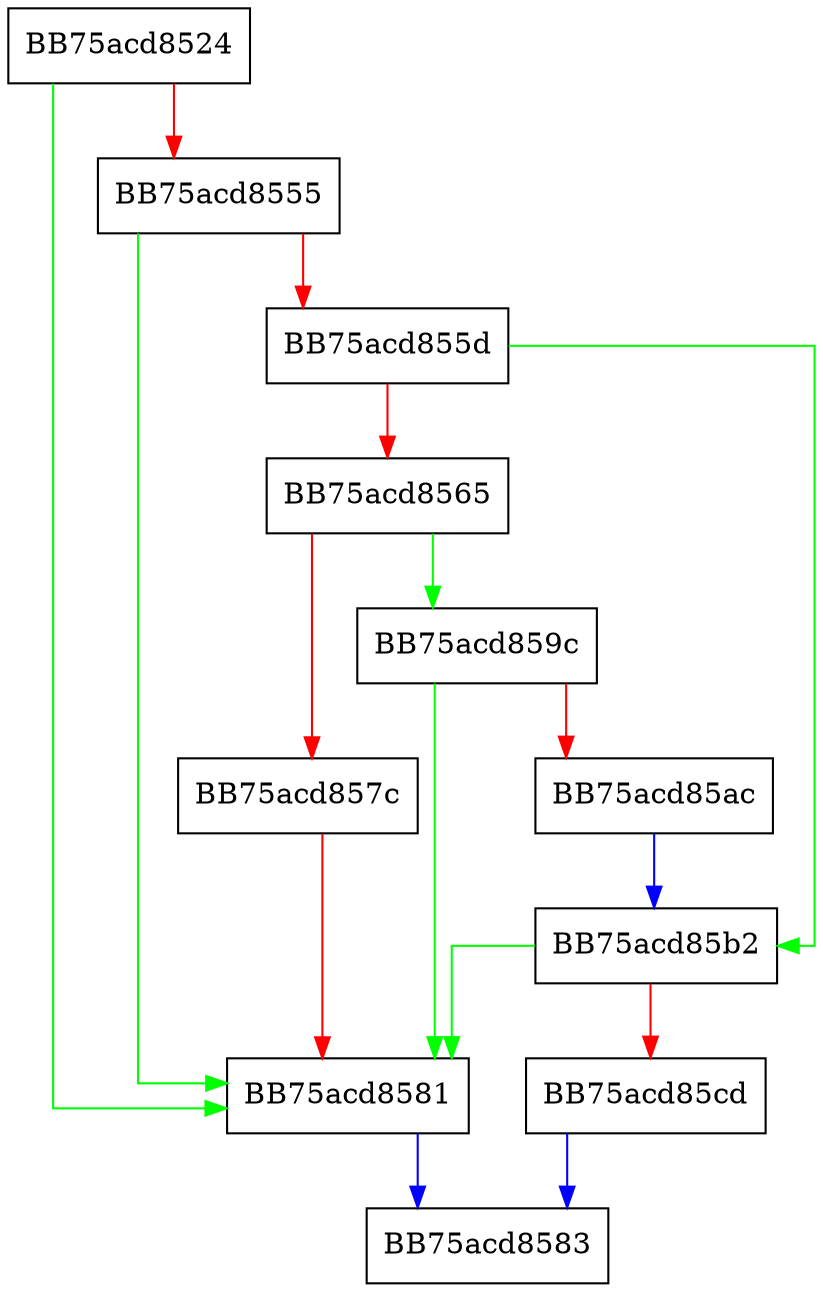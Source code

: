 digraph ReadMemRegion {
  node [shape="box"];
  graph [splines=ortho];
  BB75acd8524 -> BB75acd8581 [color="green"];
  BB75acd8524 -> BB75acd8555 [color="red"];
  BB75acd8555 -> BB75acd8581 [color="green"];
  BB75acd8555 -> BB75acd855d [color="red"];
  BB75acd855d -> BB75acd85b2 [color="green"];
  BB75acd855d -> BB75acd8565 [color="red"];
  BB75acd8565 -> BB75acd859c [color="green"];
  BB75acd8565 -> BB75acd857c [color="red"];
  BB75acd857c -> BB75acd8581 [color="red"];
  BB75acd8581 -> BB75acd8583 [color="blue"];
  BB75acd859c -> BB75acd8581 [color="green"];
  BB75acd859c -> BB75acd85ac [color="red"];
  BB75acd85ac -> BB75acd85b2 [color="blue"];
  BB75acd85b2 -> BB75acd8581 [color="green"];
  BB75acd85b2 -> BB75acd85cd [color="red"];
  BB75acd85cd -> BB75acd8583 [color="blue"];
}